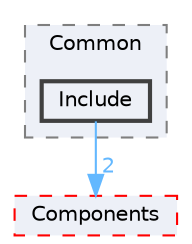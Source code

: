 digraph "Core/Modula/Common/Include"
{
 // LATEX_PDF_SIZE
  bgcolor="transparent";
  edge [fontname=Helvetica,fontsize=10,labelfontname=Helvetica,labelfontsize=10];
  node [fontname=Helvetica,fontsize=10,shape=box,height=0.2,width=0.4];
  compound=true
  subgraph clusterdir_d64e69f22be5327cd5b86dfe7e43cb43 {
    graph [ bgcolor="#edf0f7", pencolor="grey50", label="Common", fontname=Helvetica,fontsize=10 style="filled,dashed", URL="dir_d64e69f22be5327cd5b86dfe7e43cb43.html",tooltip=""]
  dir_b88636ac4077d252fecf7b3a46b25912 [label="Include", fillcolor="#edf0f7", color="grey25", style="filled,bold", URL="dir_b88636ac4077d252fecf7b3a46b25912.html",tooltip=""];
  }
  dir_225cc29537028028043afdf514816263 [label="Components", fillcolor="#edf0f7", color="red", style="filled,dashed", URL="dir_225cc29537028028043afdf514816263.html",tooltip=""];
  dir_b88636ac4077d252fecf7b3a46b25912->dir_225cc29537028028043afdf514816263 [headlabel="2", labeldistance=1.5 headhref="dir_000016_000004.html" href="dir_000016_000004.html" color="steelblue1" fontcolor="steelblue1"];
}

